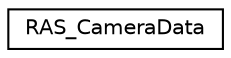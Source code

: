 digraph G
{
  edge [fontname="Helvetica",fontsize="10",labelfontname="Helvetica",labelfontsize="10"];
  node [fontname="Helvetica",fontsize="10",shape=record];
  rankdir=LR;
  Node1 [label="RAS_CameraData",height=0.2,width=0.4,color="black", fillcolor="white", style="filled",URL="$d4/d81/structRAS__CameraData.html"];
}
